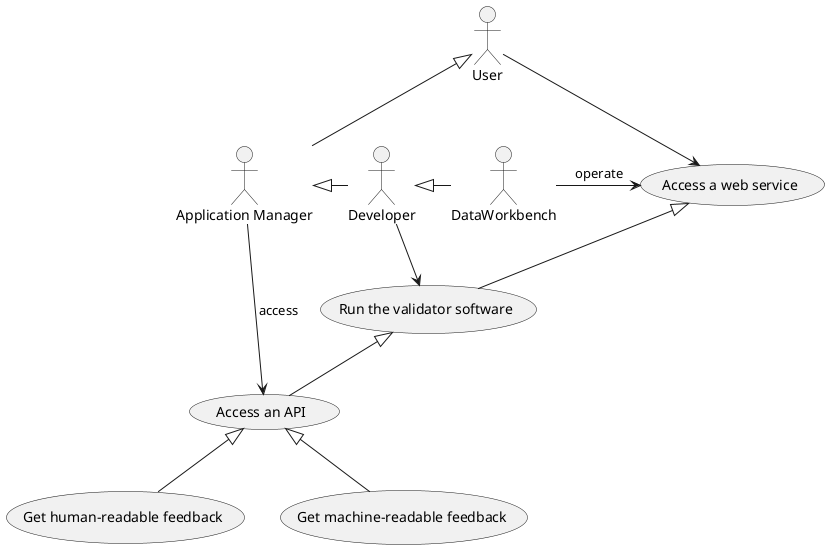 @startuml

actor user as "User"
actor developer as "Developer"
actor appman as "Application Manager"
actor dwb as "DataWorkbench"

user <|-- appman
appman <|-right- developer
developer <|-right- dwb

usecase hfeedback as "Get human-readable feedback"
usecase mfeedback as "Get machine-readable feedback"
usecase api as "Access an API"
usecase run as "Run the validator software"
usecase ws as "Access a web service"

(api) <|-- (mfeedback)
(api) <|-- (hfeedback)
(run) <|-- (api)
(ws) <|-- (run)

user --> (ws)

appman -> (api): "access"

developer -down-> (run)

dwb -> (ws): "operate"

@enduml
